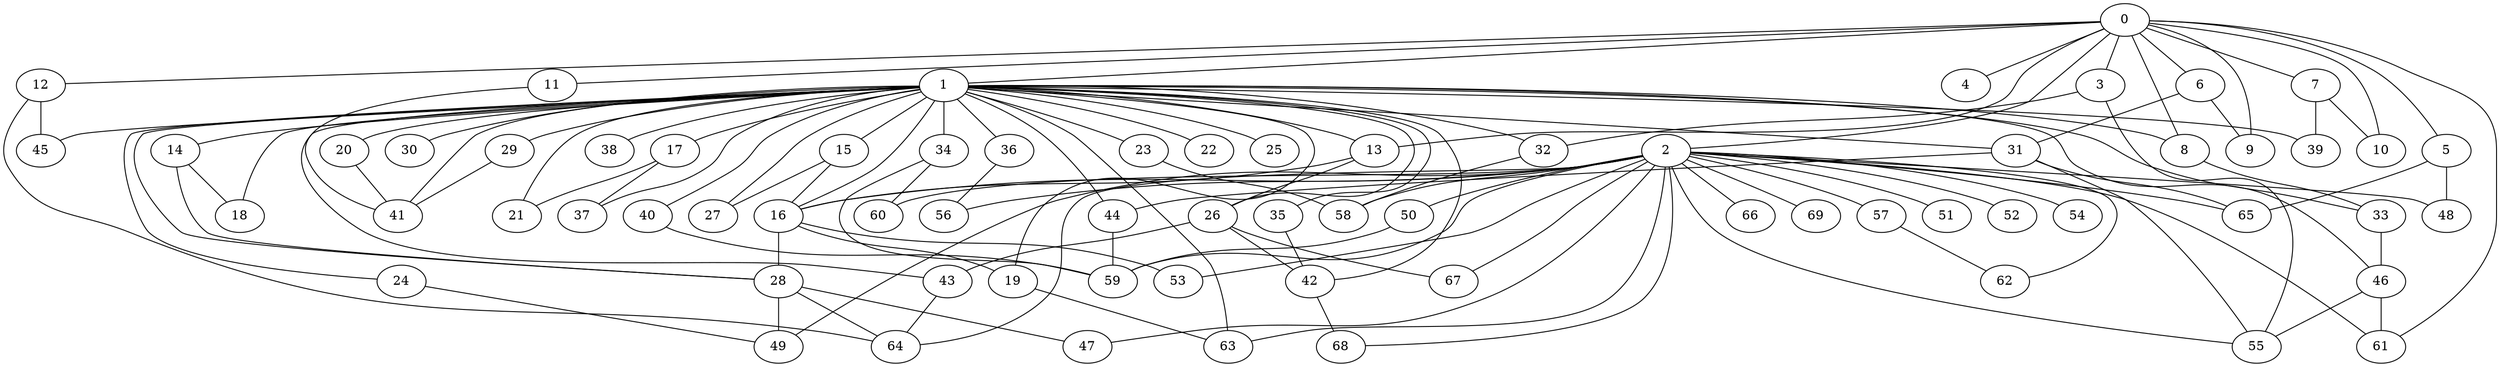 
graph graphname {
    0 -- 1
0 -- 2
0 -- 3
0 -- 4
0 -- 5
0 -- 6
0 -- 7
0 -- 8
0 -- 9
0 -- 10
0 -- 11
0 -- 12
0 -- 13
0 -- 61
1 -- 13
1 -- 14
1 -- 15
1 -- 16
1 -- 17
1 -- 18
1 -- 19
1 -- 20
1 -- 21
1 -- 22
1 -- 23
1 -- 24
1 -- 25
1 -- 26
1 -- 27
1 -- 28
1 -- 29
1 -- 30
1 -- 31
1 -- 32
1 -- 33
1 -- 34
1 -- 35
1 -- 36
1 -- 37
1 -- 38
1 -- 39
1 -- 40
1 -- 41
1 -- 42
1 -- 43
1 -- 44
1 -- 45
1 -- 46
1 -- 63
1 -- 8
2 -- 47
2 -- 48
2 -- 49
2 -- 50
2 -- 51
2 -- 52
2 -- 53
2 -- 54
2 -- 55
2 -- 56
2 -- 57
2 -- 58
2 -- 59
2 -- 60
2 -- 61
2 -- 62
2 -- 63
2 -- 64
2 -- 65
2 -- 66
2 -- 67
2 -- 68
2 -- 69
2 -- 16
3 -- 55
3 -- 32
5 -- 48
5 -- 65
6 -- 9
6 -- 31
7 -- 10
7 -- 39
8 -- 33
11 -- 41
12 -- 64
12 -- 45
13 -- 26
13 -- 16
14 -- 28
14 -- 18
15 -- 27
15 -- 16
16 -- 28
16 -- 53
16 -- 19
17 -- 37
17 -- 21
19 -- 63
20 -- 41
23 -- 58
24 -- 49
26 -- 42
26 -- 67
26 -- 43
28 -- 64
28 -- 49
28 -- 47
29 -- 41
31 -- 44
31 -- 65
31 -- 55
32 -- 58
33 -- 46
34 -- 60
34 -- 59
35 -- 42
36 -- 56
40 -- 59
42 -- 68
43 -- 64
44 -- 59
46 -- 61
46 -- 55
50 -- 59
57 -- 62

}
